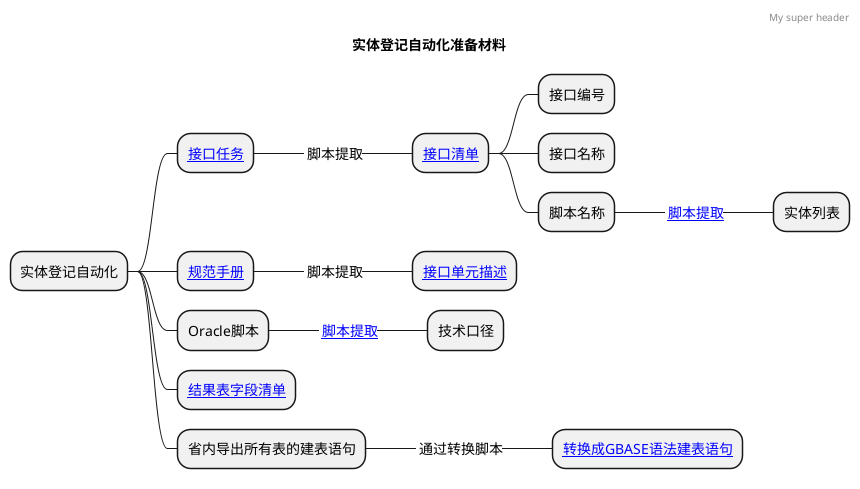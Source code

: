 @startmindmap
'https://plantuml.com/mindmap-diagram

title 实体登记自动化准备材料

* 实体登记自动化
**  [[http://localhost:8081/@fs/D:\workplace\code\opensource\qifan-blog-vuepress2\docs\knowledge\newland\img_8.png 接口任务]]
***_ 脚本提取
**** [[http://localhost:8081/@fs/D:\workplace\code\opensource\qifan-blog-vuepress2\docs\knowledge\newland\img_10.png 接口清单]]
***** 接口编号
***** 接口名称
***** 脚本名称
******_ [[http://localhost:8081/@fs/D:\workplace\code\opensource\qifan-blog-vuepress2\docs\knowledge\newland\img.png 脚本提取]]
******* 实体列表
** [[http://localhost:8081/@fs/D:\workplace\code\opensource\qifan-blog-vuepress2\docs\knowledge\newland\img_9.png 规范手册]]
***_ 脚本提取
**** [[http://localhost:8081/@fs/D:\workplace\code\opensource\qifan-blog-vuepress2\docs\knowledge\newland\img_11.png 接口单元描述]]
** Oracle脚本
***_ [[http://localhost:8081/@fs/D:\workplace\code\opensource\qifan-blog-vuepress2\docs\knowledge\newland\img_12.png 脚本提取]]
**** 技术口径
**  [[http://localhost:8081/@fs/D:\workplace\code\opensource\qifan-blog-vuepress2\docs\knowledge\newland\img_13.png 结果表字段清单]]
** 省内导出所有表的建表语句
***_ 通过转换脚本
**** [[http://localhost:8081/@fs/D:\workplace\code\opensource\qifan-blog-vuepress2\docs\knowledge\newland\img_14.png 转换成GBASE语法建表语句]]


header
My super header
endheader



@endmindmap
